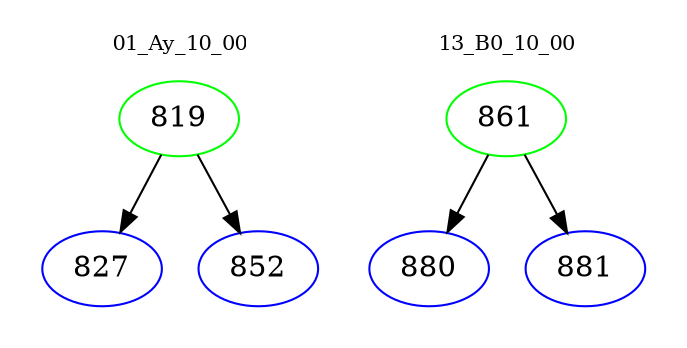 digraph{
subgraph cluster_0 {
color = white
label = "01_Ay_10_00";
fontsize=10;
T0_819 [label="819", color="green"]
T0_819 -> T0_827 [color="black"]
T0_827 [label="827", color="blue"]
T0_819 -> T0_852 [color="black"]
T0_852 [label="852", color="blue"]
}
subgraph cluster_1 {
color = white
label = "13_B0_10_00";
fontsize=10;
T1_861 [label="861", color="green"]
T1_861 -> T1_880 [color="black"]
T1_880 [label="880", color="blue"]
T1_861 -> T1_881 [color="black"]
T1_881 [label="881", color="blue"]
}
}
